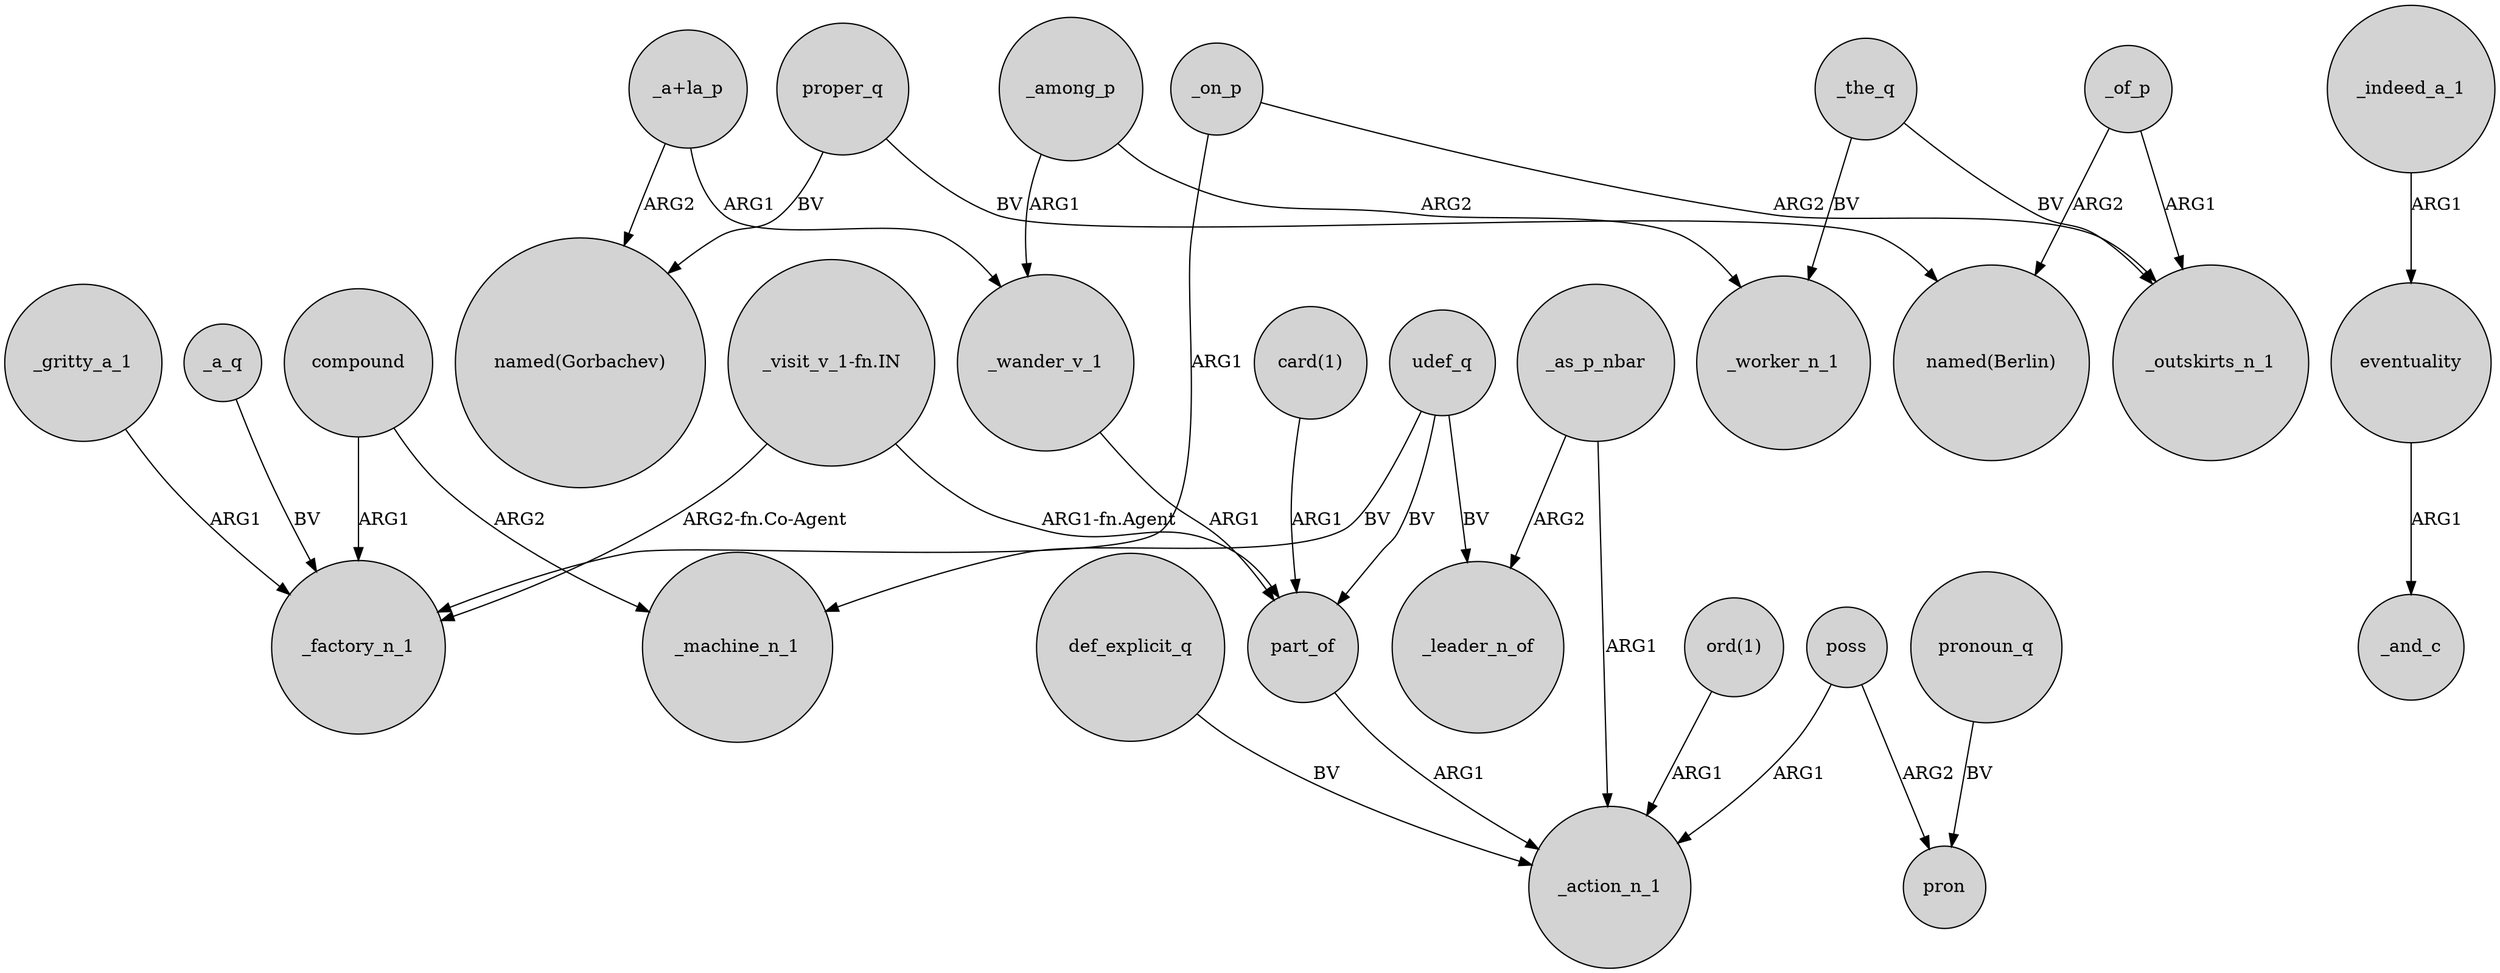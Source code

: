 digraph {
	node [shape=circle style=filled]
	udef_q -> _machine_n_1 [label=BV]
	udef_q -> part_of [label=BV]
	poss -> pron [label=ARG2]
	"_visit_v_1-fn.IN" -> part_of [label="ARG1-fn.Agent"]
	_on_p -> _factory_n_1 [label=ARG1]
	_on_p -> _outskirts_n_1 [label=ARG2]
	_the_q -> _worker_n_1 [label=BV]
	compound -> _factory_n_1 [label=ARG1]
	"ord(1)" -> _action_n_1 [label=ARG1]
	"_a+la_p" -> _wander_v_1 [label=ARG1]
	def_explicit_q -> _action_n_1 [label=BV]
	_as_p_nbar -> _leader_n_of [label=ARG2]
	part_of -> _action_n_1 [label=ARG1]
	"_visit_v_1-fn.IN" -> _factory_n_1 [label="ARG2-fn.Co-Agent"]
	pronoun_q -> pron [label=BV]
	_wander_v_1 -> part_of [label=ARG1]
	poss -> _action_n_1 [label=ARG1]
	_gritty_a_1 -> _factory_n_1 [label=ARG1]
	"card(1)" -> part_of [label=ARG1]
	compound -> _machine_n_1 [label=ARG2]
	"_a+la_p" -> "named(Gorbachev)" [label=ARG2]
	_among_p -> _worker_n_1 [label=ARG2]
	_indeed_a_1 -> eventuality [label=ARG1]
	_of_p -> _outskirts_n_1 [label=ARG1]
	_the_q -> _outskirts_n_1 [label=BV]
	_as_p_nbar -> _action_n_1 [label=ARG1]
	_of_p -> "named(Berlin)" [label=ARG2]
	proper_q -> "named(Berlin)" [label=BV]
	_a_q -> _factory_n_1 [label=BV]
	eventuality -> _and_c [label=ARG1]
	proper_q -> "named(Gorbachev)" [label=BV]
	udef_q -> _leader_n_of [label=BV]
	_among_p -> _wander_v_1 [label=ARG1]
}
